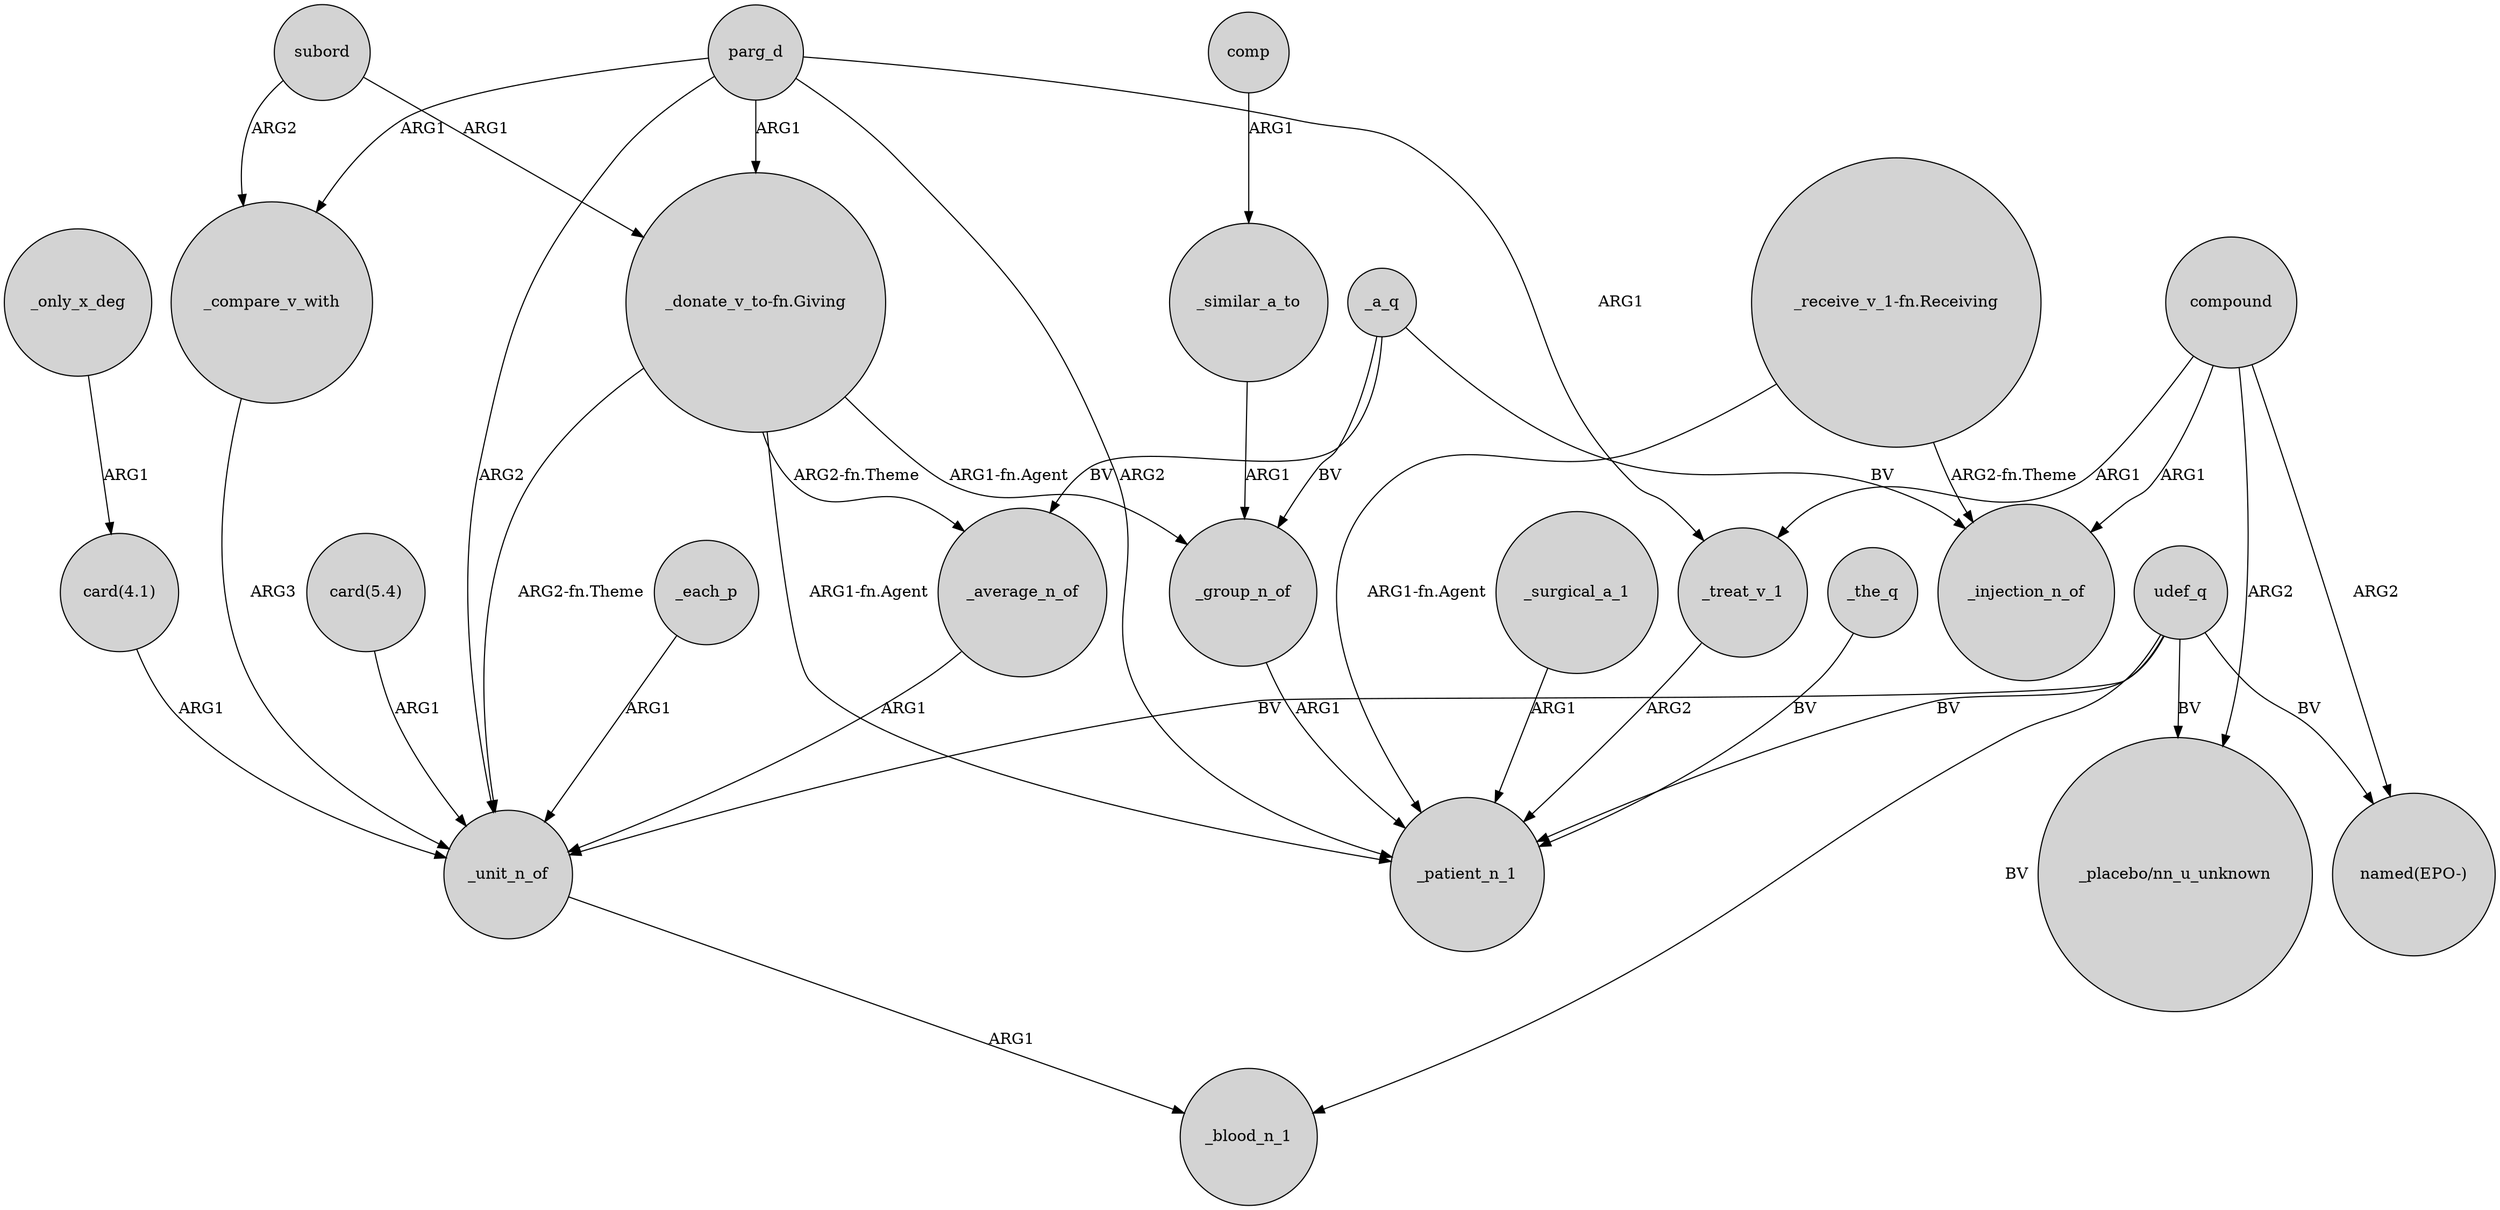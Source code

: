 digraph {
	node [shape=circle style=filled]
	subord -> "_donate_v_to-fn.Giving" [label=ARG1]
	parg_d -> "_donate_v_to-fn.Giving" [label=ARG1]
	comp -> _similar_a_to [label=ARG1]
	"_donate_v_to-fn.Giving" -> _patient_n_1 [label="ARG1-fn.Agent"]
	_treat_v_1 -> _patient_n_1 [label=ARG2]
	"card(4.1)" -> _unit_n_of [label=ARG1]
	"_receive_v_1-fn.Receiving" -> _injection_n_of [label="ARG2-fn.Theme"]
	udef_q -> "_placebo/nn_u_unknown" [label=BV]
	_a_q -> _injection_n_of [label=BV]
	compound -> "named(EPO-)" [label=ARG2]
	"_donate_v_to-fn.Giving" -> _average_n_of [label="ARG2-fn.Theme"]
	"_receive_v_1-fn.Receiving" -> _patient_n_1 [label="ARG1-fn.Agent"]
	parg_d -> _patient_n_1 [label=ARG2]
	udef_q -> _unit_n_of [label=BV]
	parg_d -> _treat_v_1 [label=ARG1]
	_the_q -> _patient_n_1 [label=BV]
	parg_d -> _compare_v_with [label=ARG1]
	_a_q -> _average_n_of [label=BV]
	"card(5.4)" -> _unit_n_of [label=ARG1]
	parg_d -> _unit_n_of [label=ARG2]
	udef_q -> _blood_n_1 [label=BV]
	_unit_n_of -> _blood_n_1 [label=ARG1]
	compound -> _injection_n_of [label=ARG1]
	_group_n_of -> _patient_n_1 [label=ARG1]
	udef_q -> _patient_n_1 [label=BV]
	_compare_v_with -> _unit_n_of [label=ARG3]
	_average_n_of -> _unit_n_of [label=ARG1]
	_each_p -> _unit_n_of [label=ARG1]
	_only_x_deg -> "card(4.1)" [label=ARG1]
	compound -> "_placebo/nn_u_unknown" [label=ARG2]
	_surgical_a_1 -> _patient_n_1 [label=ARG1]
	subord -> _compare_v_with [label=ARG2]
	"_donate_v_to-fn.Giving" -> _unit_n_of [label="ARG2-fn.Theme"]
	_a_q -> _group_n_of [label=BV]
	_similar_a_to -> _group_n_of [label=ARG1]
	"_donate_v_to-fn.Giving" -> _group_n_of [label="ARG1-fn.Agent"]
	udef_q -> "named(EPO-)" [label=BV]
	compound -> _treat_v_1 [label=ARG1]
}
